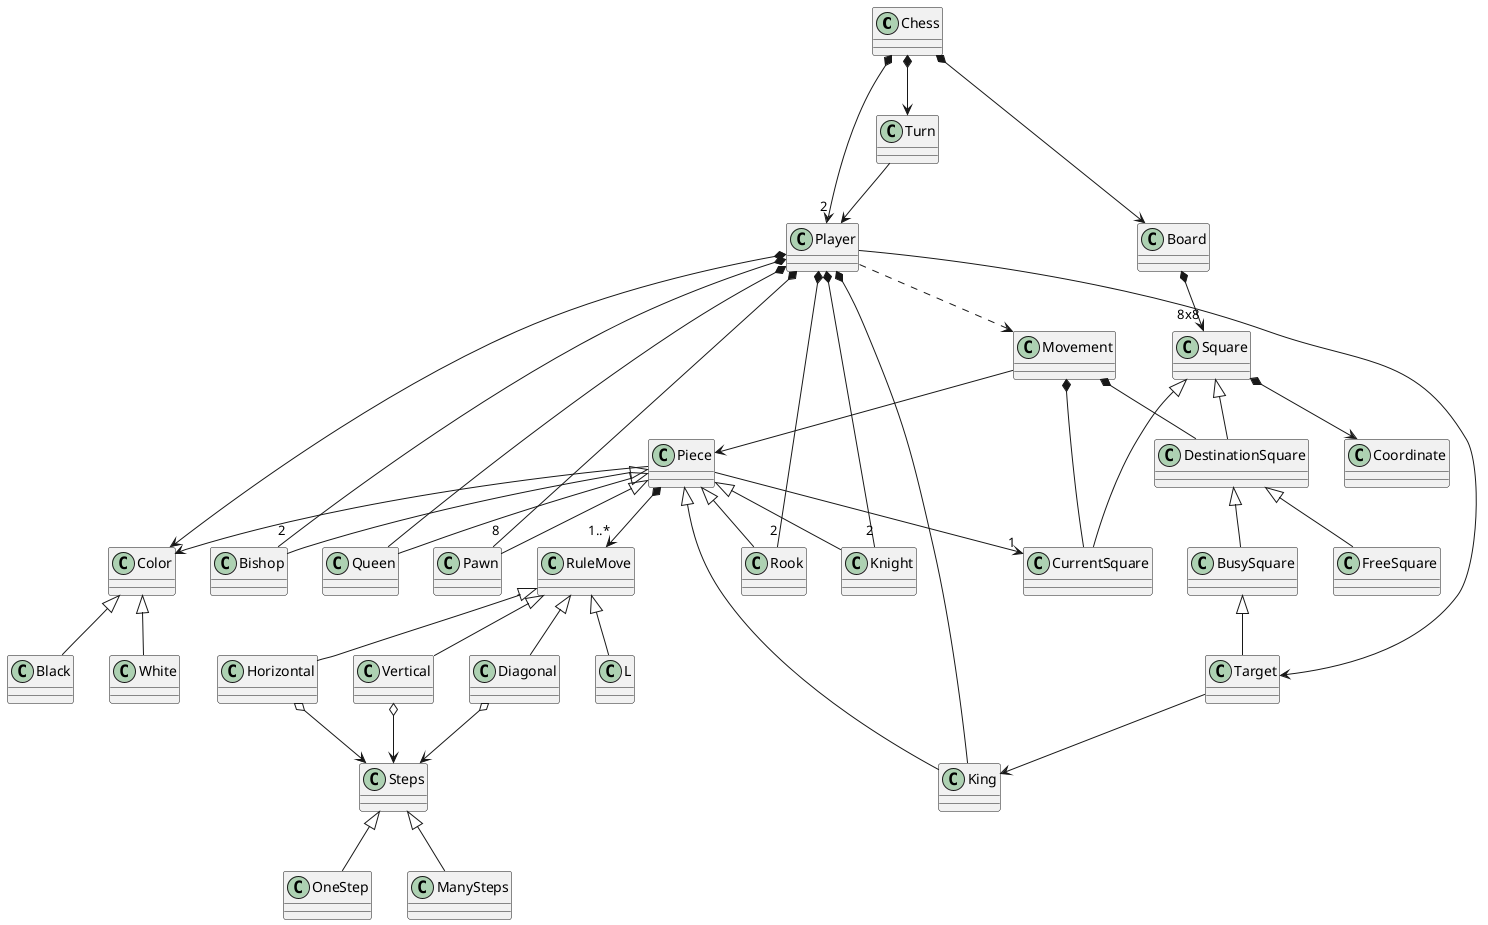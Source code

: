 @startuml Chess

	class Chess
	class Turn
	
	class Board
    class Square
	class FreeSquare
	class BusySquare
    class CurrentSquare
    class Coordinate
    class RuleMove
	together {
		class Player
	
	}
	class Piece
	class Pawn
	class Rook
	class Knight
	class Bishop
	class Queen
	class King
	class Color
	class White
	class Black
	class Movement
	class Target
	class Steps
	class OneStep
	class ManySteps
	class DestinationSquare


	Chess *--> Turn
	Chess *--> Board
	Chess *--> "2" Player

	Turn --> Player

    Board *--> "8x8" Square

	Player ..> Movement
	Player *--> Color
	Player *-- King
	Player *-- Queen
	Player *-- "2" Bishop
	Player *-- "2" Knight
	Player *-- "2" Rook
	Player *-- "8" Pawn
	Player --> Target

	Color <|-- White
	Color <|-- Black

	Piece *--> "1..*" RuleMove
	Piece <|-- Pawn
	Piece <|-- Bishop
	Piece <|-- Knight
	Piece <|-- Rook
	Piece <|-- Queen
	Piece <|-- King

	Piece --> "1" CurrentSquare

	Piece --> Color

	Movement *-- DestinationSquare
    Movement *-- CurrentSquare
	Movement --> Piece

    Square <|-- DestinationSquare
    Square <|-- CurrentSquare
    Square *--> Coordinate

	DestinationSquare <|-- FreeSquare
	DestinationSquare <|-- BusySquare
	BusySquare <|-- Target
	Target --> King	

	RuleMove <|-- Horizontal
	RuleMove <|-- Vertical
	RuleMove <|-- Diagonal
	RuleMove <|-- L

	Horizontal o-->   Steps
	Vertical o-->   Steps
	Diagonal o-->   Steps

	 Steps ^-- OneStep
	 Steps ^-- ManySteps

@enduml